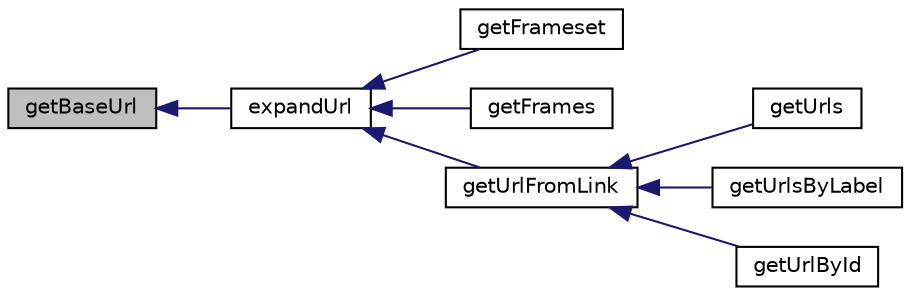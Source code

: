 digraph "getBaseUrl"
{
  edge [fontname="Helvetica",fontsize="10",labelfontname="Helvetica",labelfontsize="10"];
  node [fontname="Helvetica",fontsize="10",shape=record];
  rankdir="LR";
  Node1 [label="getBaseUrl",height=0.2,width=0.4,color="black", fillcolor="grey75", style="filled" fontcolor="black"];
  Node1 -> Node2 [dir="back",color="midnightblue",fontsize="10",style="solid",fontname="Helvetica"];
  Node2 [label="expandUrl",height=0.2,width=0.4,color="black", fillcolor="white", style="filled",URL="$class_simple_page.html#a6bc13ba777a0e89ec7bed9d1b7b97650"];
  Node2 -> Node3 [dir="back",color="midnightblue",fontsize="10",style="solid",fontname="Helvetica"];
  Node3 [label="getFrameset",height=0.2,width=0.4,color="black", fillcolor="white", style="filled",URL="$class_simple_page.html#a9e6a3b52f292baf920a50a5a91f76ba6"];
  Node2 -> Node4 [dir="back",color="midnightblue",fontsize="10",style="solid",fontname="Helvetica"];
  Node4 [label="getFrames",height=0.2,width=0.4,color="black", fillcolor="white", style="filled",URL="$class_simple_page.html#a3e66056e82f1a966cc1037678f3a38df"];
  Node2 -> Node5 [dir="back",color="midnightblue",fontsize="10",style="solid",fontname="Helvetica"];
  Node5 [label="getUrlFromLink",height=0.2,width=0.4,color="black", fillcolor="white", style="filled",URL="$class_simple_page.html#a3f410f37d1f0c1f004f000cdd2f4c937"];
  Node5 -> Node6 [dir="back",color="midnightblue",fontsize="10",style="solid",fontname="Helvetica"];
  Node6 [label="getUrls",height=0.2,width=0.4,color="black", fillcolor="white", style="filled",URL="$class_simple_page.html#ac88253fd61f53a52bd76637724cf9cdf"];
  Node5 -> Node7 [dir="back",color="midnightblue",fontsize="10",style="solid",fontname="Helvetica"];
  Node7 [label="getUrlsByLabel",height=0.2,width=0.4,color="black", fillcolor="white", style="filled",URL="$class_simple_page.html#a8e04fde2d709082a47ba7eb815b3fa6b"];
  Node5 -> Node8 [dir="back",color="midnightblue",fontsize="10",style="solid",fontname="Helvetica"];
  Node8 [label="getUrlById",height=0.2,width=0.4,color="black", fillcolor="white", style="filled",URL="$class_simple_page.html#a6f4b53fe95c6045bb65d2f47c03c1f1f"];
}
